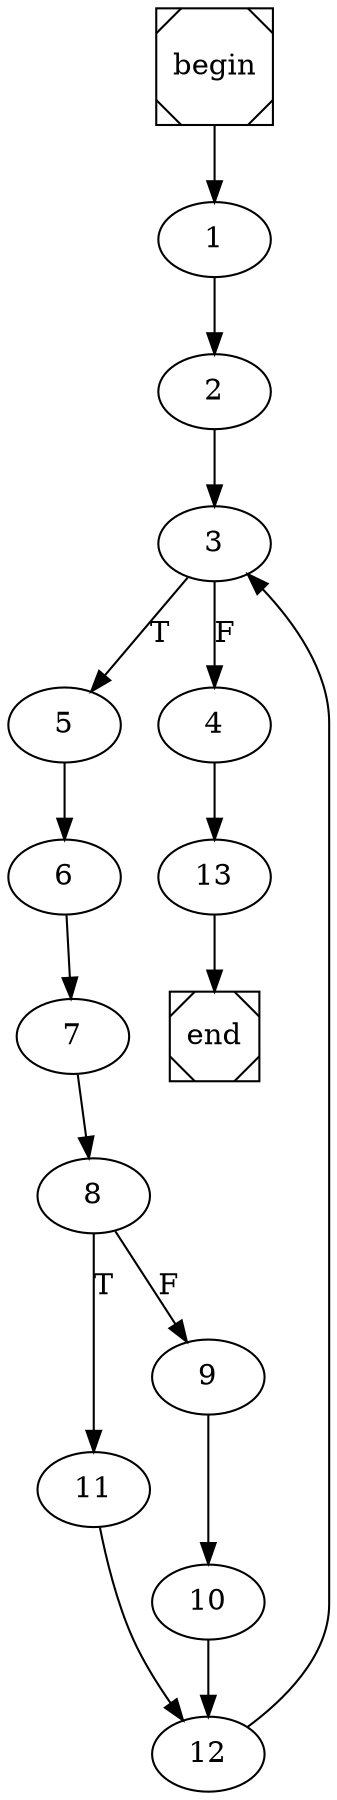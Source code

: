 digraph cfg {
	begin [shape=Msquare];
	end [shape=Msquare];
	begin -> 1;	1 -> 2;	2 -> 3;	3 -> 5[label=T];	3 -> 4[label=F];	4 -> 13;	5 -> 6;	6 -> 7;	7 -> 8;	8 -> 11[label=T];	8 -> 9[label=F];	9 -> 10;	10 -> 12;	11 -> 12;	12 -> 3;	13 -> end;}
